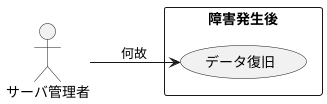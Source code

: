 @startuml
left to right direction

/'
actor "誰が" as who

rectangle "いつ" {
  usecase "何をしたい" as UC1
}
who --> (UC1) : 何故
'/

actor "サーバ管理者" as admin


rectangle "障害発生後" {
  usecase "データ復旧" as UC_restore
}
admin --> (UC_restore) : 何故


@enduml
